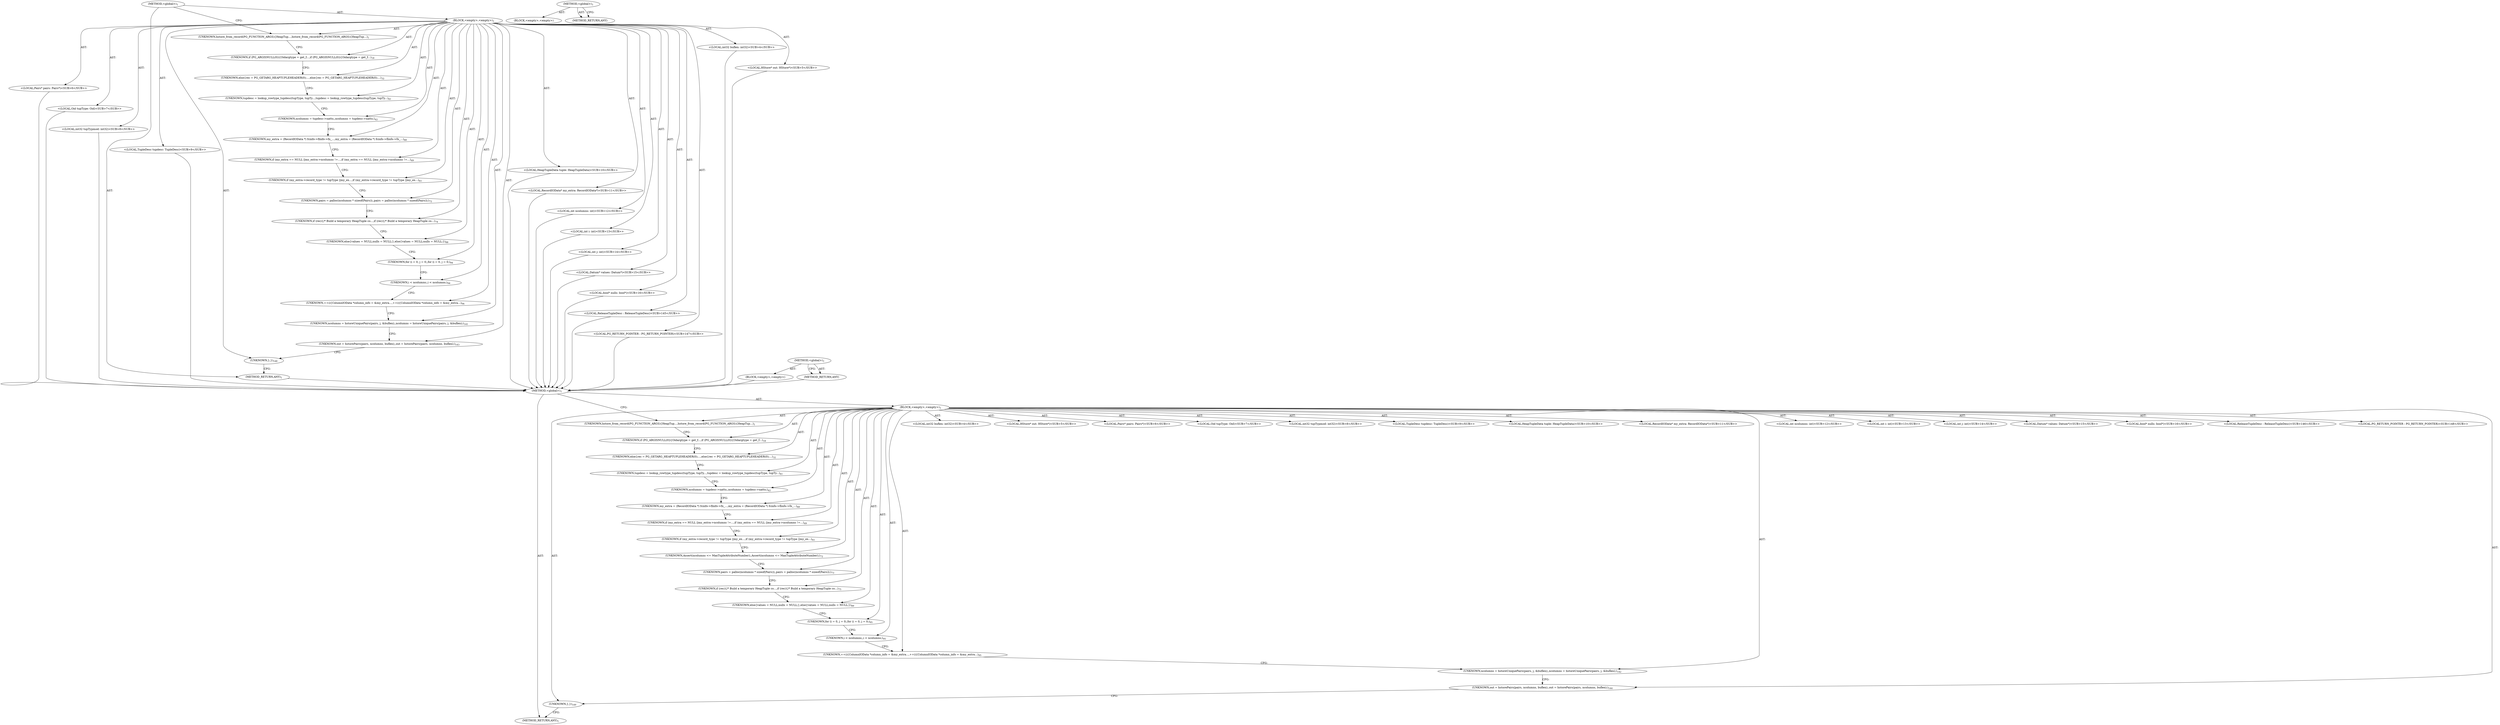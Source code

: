 digraph "&lt;global&gt;" {
vulnerable_6 [label=<(METHOD,&lt;global&gt;)<SUB>1</SUB>>];
vulnerable_7 [label=<(BLOCK,&lt;empty&gt;,&lt;empty&gt;)<SUB>1</SUB>>];
vulnerable_8 [label=<(UNKNOWN,hstore_from_record(PG_FUNCTION_ARGS)
{
	HeapTup...,hstore_from_record(PG_FUNCTION_ARGS)
{
	HeapTup...)<SUB>1</SUB>>];
vulnerable_9 [label="<(LOCAL,int32 buflen: int32)<SUB>4</SUB>>"];
vulnerable_10 [label="<(LOCAL,HStore* out: HStore*)<SUB>5</SUB>>"];
vulnerable_11 [label="<(LOCAL,Pairs* pairs: Pairs*)<SUB>6</SUB>>"];
vulnerable_12 [label="<(LOCAL,Oid tupType: Oid)<SUB>7</SUB>>"];
vulnerable_13 [label="<(LOCAL,int32 tupTypmod: int32)<SUB>8</SUB>>"];
vulnerable_14 [label="<(LOCAL,TupleDesc tupdesc: TupleDesc)<SUB>9</SUB>>"];
vulnerable_15 [label="<(LOCAL,HeapTupleData tuple: HeapTupleData)<SUB>10</SUB>>"];
vulnerable_16 [label="<(LOCAL,RecordIOData* my_extra: RecordIOData*)<SUB>11</SUB>>"];
vulnerable_17 [label="<(LOCAL,int ncolumns: int)<SUB>12</SUB>>"];
vulnerable_18 [label="<(LOCAL,int i: int)<SUB>13</SUB>>"];
vulnerable_19 [label="<(LOCAL,int j: int)<SUB>14</SUB>>"];
vulnerable_20 [label="<(LOCAL,Datum* values: Datum*)<SUB>15</SUB>>"];
vulnerable_21 [label="<(LOCAL,bool* nulls: bool*)<SUB>16</SUB>>"];
vulnerable_22 [label=<(UNKNOWN,if (PG_ARGISNULL(0))
	{
		Oid			argtype = get_f...,if (PG_ARGISNULL(0))
	{
		Oid			argtype = get_f...)<SUB>18</SUB>>];
vulnerable_23 [label=<(UNKNOWN,else
	{
		rec = PG_GETARG_HEAPTUPLEHEADER(0);

...,else
	{
		rec = PG_GETARG_HEAPTUPLEHEADER(0);

...)<SUB>32</SUB>>];
vulnerable_24 [label=<(UNKNOWN,tupdesc = lookup_rowtype_tupdesc(tupType, tupTy...,tupdesc = lookup_rowtype_tupdesc(tupType, tupTy...)<SUB>41</SUB>>];
vulnerable_25 [label=<(UNKNOWN,ncolumns = tupdesc-&gt;natts;,ncolumns = tupdesc-&gt;natts;)<SUB>42</SUB>>];
vulnerable_26 [label=<(UNKNOWN,my_extra = (RecordIOData *) fcinfo-&gt;flinfo-&gt;fn_...,my_extra = (RecordIOData *) fcinfo-&gt;flinfo-&gt;fn_...)<SUB>48</SUB>>];
vulnerable_27 [label=<(UNKNOWN,if (my_extra == NULL ||
		my_extra-&gt;ncolumns !=...,if (my_extra == NULL ||
		my_extra-&gt;ncolumns !=...)<SUB>49</SUB>>];
vulnerable_28 [label=<(UNKNOWN,if (my_extra-&gt;record_type != tupType ||
		my_ex...,if (my_extra-&gt;record_type != tupType ||
		my_ex...)<SUB>61</SUB>>];
vulnerable_29 [label=<(UNKNOWN,pairs = palloc(ncolumns * sizeof(Pairs));,pairs = palloc(ncolumns * sizeof(Pairs));)<SUB>72</SUB>>];
vulnerable_30 [label=<(UNKNOWN,if (rec)
	{
		/* Build a temporary HeapTuple co...,if (rec)
	{
		/* Build a temporary HeapTuple co...)<SUB>74</SUB>>];
vulnerable_31 [label=<(UNKNOWN,else
	{
		values = NULL;
		nulls = NULL;
	},else
	{
		values = NULL;
		nulls = NULL;
	})<SUB>88</SUB>>];
vulnerable_32 [label=<(UNKNOWN,for (i = 0, j = 0;,for (i = 0, j = 0;)<SUB>94</SUB>>];
vulnerable_33 [label=<(UNKNOWN,i &lt; ncolumns;,i &lt; ncolumns;)<SUB>94</SUB>>];
vulnerable_34 [label=<(UNKNOWN,++i)
	{
		ColumnIOData *column_info = &amp;my_extra...,++i)
	{
		ColumnIOData *column_info = &amp;my_extra...)<SUB>94</SUB>>];
vulnerable_35 [label=<(UNKNOWN,ncolumns = hstoreUniquePairs(pairs, j, &amp;buflen);,ncolumns = hstoreUniquePairs(pairs, j, &amp;buflen);)<SUB>141</SUB>>];
vulnerable_36 [label=<(UNKNOWN,out = hstorePairs(pairs, ncolumns, buflen);,out = hstorePairs(pairs, ncolumns, buflen);)<SUB>143</SUB>>];
vulnerable_37 [label="<(LOCAL,ReleaseTupleDesc : ReleaseTupleDesc)<SUB>145</SUB>>"];
vulnerable_38 [label="<(LOCAL,PG_RETURN_POINTER : PG_RETURN_POINTER)<SUB>147</SUB>>"];
vulnerable_39 [label=<(UNKNOWN,},})<SUB>148</SUB>>];
vulnerable_40 [label=<(METHOD_RETURN,ANY)<SUB>1</SUB>>];
vulnerable_69 [label=<(METHOD,&lt;global&gt;)<SUB>1</SUB>>];
vulnerable_70 [label=<(BLOCK,&lt;empty&gt;,&lt;empty&gt;)>];
vulnerable_71 [label=<(METHOD_RETURN,ANY)>];
fixed_6 [label=<(METHOD,&lt;global&gt;)<SUB>1</SUB>>];
fixed_7 [label=<(BLOCK,&lt;empty&gt;,&lt;empty&gt;)<SUB>1</SUB>>];
fixed_8 [label=<(UNKNOWN,hstore_from_record(PG_FUNCTION_ARGS)
{
	HeapTup...,hstore_from_record(PG_FUNCTION_ARGS)
{
	HeapTup...)<SUB>1</SUB>>];
fixed_9 [label="<(LOCAL,int32 buflen: int32)<SUB>4</SUB>>"];
fixed_10 [label="<(LOCAL,HStore* out: HStore*)<SUB>5</SUB>>"];
fixed_11 [label="<(LOCAL,Pairs* pairs: Pairs*)<SUB>6</SUB>>"];
fixed_12 [label="<(LOCAL,Oid tupType: Oid)<SUB>7</SUB>>"];
fixed_13 [label="<(LOCAL,int32 tupTypmod: int32)<SUB>8</SUB>>"];
fixed_14 [label="<(LOCAL,TupleDesc tupdesc: TupleDesc)<SUB>9</SUB>>"];
fixed_15 [label="<(LOCAL,HeapTupleData tuple: HeapTupleData)<SUB>10</SUB>>"];
fixed_16 [label="<(LOCAL,RecordIOData* my_extra: RecordIOData*)<SUB>11</SUB>>"];
fixed_17 [label="<(LOCAL,int ncolumns: int)<SUB>12</SUB>>"];
fixed_18 [label="<(LOCAL,int i: int)<SUB>13</SUB>>"];
fixed_19 [label="<(LOCAL,int j: int)<SUB>14</SUB>>"];
fixed_20 [label="<(LOCAL,Datum* values: Datum*)<SUB>15</SUB>>"];
fixed_21 [label="<(LOCAL,bool* nulls: bool*)<SUB>16</SUB>>"];
fixed_22 [label=<(UNKNOWN,if (PG_ARGISNULL(0))
	{
		Oid			argtype = get_f...,if (PG_ARGISNULL(0))
	{
		Oid			argtype = get_f...)<SUB>18</SUB>>];
fixed_23 [label=<(UNKNOWN,else
	{
		rec = PG_GETARG_HEAPTUPLEHEADER(0);

...,else
	{
		rec = PG_GETARG_HEAPTUPLEHEADER(0);

...)<SUB>32</SUB>>];
fixed_24 [label=<(UNKNOWN,tupdesc = lookup_rowtype_tupdesc(tupType, tupTy...,tupdesc = lookup_rowtype_tupdesc(tupType, tupTy...)<SUB>41</SUB>>];
fixed_25 [label=<(UNKNOWN,ncolumns = tupdesc-&gt;natts;,ncolumns = tupdesc-&gt;natts;)<SUB>42</SUB>>];
fixed_26 [label=<(UNKNOWN,my_extra = (RecordIOData *) fcinfo-&gt;flinfo-&gt;fn_...,my_extra = (RecordIOData *) fcinfo-&gt;flinfo-&gt;fn_...)<SUB>48</SUB>>];
fixed_27 [label=<(UNKNOWN,if (my_extra == NULL ||
		my_extra-&gt;ncolumns !=...,if (my_extra == NULL ||
		my_extra-&gt;ncolumns !=...)<SUB>49</SUB>>];
fixed_28 [label=<(UNKNOWN,if (my_extra-&gt;record_type != tupType ||
		my_ex...,if (my_extra-&gt;record_type != tupType ||
		my_ex...)<SUB>61</SUB>>];
fixed_29 [label=<(UNKNOWN,Assert(ncolumns &lt;= MaxTupleAttributeNumber);,Assert(ncolumns &lt;= MaxTupleAttributeNumber);)<SUB>72</SUB>>];
fixed_30 [label=<(UNKNOWN,pairs = palloc(ncolumns * sizeof(Pairs));,pairs = palloc(ncolumns * sizeof(Pairs));)<SUB>73</SUB>>];
fixed_31 [label=<(UNKNOWN,if (rec)
	{
		/* Build a temporary HeapTuple co...,if (rec)
	{
		/* Build a temporary HeapTuple co...)<SUB>75</SUB>>];
fixed_32 [label=<(UNKNOWN,else
	{
		values = NULL;
		nulls = NULL;
	},else
	{
		values = NULL;
		nulls = NULL;
	})<SUB>89</SUB>>];
fixed_33 [label=<(UNKNOWN,for (i = 0, j = 0;,for (i = 0, j = 0;)<SUB>95</SUB>>];
fixed_34 [label=<(UNKNOWN,i &lt; ncolumns;,i &lt; ncolumns;)<SUB>95</SUB>>];
fixed_35 [label=<(UNKNOWN,++i)
	{
		ColumnIOData *column_info = &amp;my_extra...,++i)
	{
		ColumnIOData *column_info = &amp;my_extra...)<SUB>95</SUB>>];
fixed_36 [label=<(UNKNOWN,ncolumns = hstoreUniquePairs(pairs, j, &amp;buflen);,ncolumns = hstoreUniquePairs(pairs, j, &amp;buflen);)<SUB>142</SUB>>];
fixed_37 [label=<(UNKNOWN,out = hstorePairs(pairs, ncolumns, buflen);,out = hstorePairs(pairs, ncolumns, buflen);)<SUB>144</SUB>>];
fixed_38 [label="<(LOCAL,ReleaseTupleDesc : ReleaseTupleDesc)<SUB>146</SUB>>"];
fixed_39 [label="<(LOCAL,PG_RETURN_POINTER : PG_RETURN_POINTER)<SUB>148</SUB>>"];
fixed_40 [label=<(UNKNOWN,},})<SUB>149</SUB>>];
fixed_41 [label=<(METHOD_RETURN,ANY)<SUB>1</SUB>>];
fixed_70 [label=<(METHOD,&lt;global&gt;)<SUB>1</SUB>>];
fixed_71 [label=<(BLOCK,&lt;empty&gt;,&lt;empty&gt;)>];
fixed_72 [label=<(METHOD_RETURN,ANY)>];
vulnerable_6 -> vulnerable_7  [key=0, label="AST: "];
vulnerable_6 -> vulnerable_40  [key=0, label="AST: "];
vulnerable_6 -> vulnerable_8  [key=0, label="CFG: "];
vulnerable_7 -> vulnerable_8  [key=0, label="AST: "];
vulnerable_7 -> vulnerable_9  [key=0, label="AST: "];
vulnerable_7 -> vulnerable_10  [key=0, label="AST: "];
vulnerable_7 -> vulnerable_11  [key=0, label="AST: "];
vulnerable_7 -> vulnerable_12  [key=0, label="AST: "];
vulnerable_7 -> vulnerable_13  [key=0, label="AST: "];
vulnerable_7 -> vulnerable_14  [key=0, label="AST: "];
vulnerable_7 -> vulnerable_15  [key=0, label="AST: "];
vulnerable_7 -> vulnerable_16  [key=0, label="AST: "];
vulnerable_7 -> vulnerable_17  [key=0, label="AST: "];
vulnerable_7 -> vulnerable_18  [key=0, label="AST: "];
vulnerable_7 -> vulnerable_19  [key=0, label="AST: "];
vulnerable_7 -> vulnerable_20  [key=0, label="AST: "];
vulnerable_7 -> vulnerable_21  [key=0, label="AST: "];
vulnerable_7 -> vulnerable_22  [key=0, label="AST: "];
vulnerable_7 -> vulnerable_23  [key=0, label="AST: "];
vulnerable_7 -> vulnerable_24  [key=0, label="AST: "];
vulnerable_7 -> vulnerable_25  [key=0, label="AST: "];
vulnerable_7 -> vulnerable_26  [key=0, label="AST: "];
vulnerable_7 -> vulnerable_27  [key=0, label="AST: "];
vulnerable_7 -> vulnerable_28  [key=0, label="AST: "];
vulnerable_7 -> vulnerable_29  [key=0, label="AST: "];
vulnerable_7 -> vulnerable_30  [key=0, label="AST: "];
vulnerable_7 -> vulnerable_31  [key=0, label="AST: "];
vulnerable_7 -> vulnerable_32  [key=0, label="AST: "];
vulnerable_7 -> vulnerable_33  [key=0, label="AST: "];
vulnerable_7 -> vulnerable_34  [key=0, label="AST: "];
vulnerable_7 -> vulnerable_35  [key=0, label="AST: "];
vulnerable_7 -> vulnerable_36  [key=0, label="AST: "];
vulnerable_7 -> vulnerable_37  [key=0, label="AST: "];
vulnerable_7 -> vulnerable_38  [key=0, label="AST: "];
vulnerable_7 -> vulnerable_39  [key=0, label="AST: "];
vulnerable_8 -> vulnerable_22  [key=0, label="CFG: "];
vulnerable_9 -> fixed_6  [key=0];
vulnerable_10 -> fixed_6  [key=0];
vulnerable_11 -> fixed_6  [key=0];
vulnerable_12 -> fixed_6  [key=0];
vulnerable_13 -> fixed_6  [key=0];
vulnerable_14 -> fixed_6  [key=0];
vulnerable_15 -> fixed_6  [key=0];
vulnerable_16 -> fixed_6  [key=0];
vulnerable_17 -> fixed_6  [key=0];
vulnerable_18 -> fixed_6  [key=0];
vulnerable_19 -> fixed_6  [key=0];
vulnerable_20 -> fixed_6  [key=0];
vulnerable_21 -> fixed_6  [key=0];
vulnerable_22 -> vulnerable_23  [key=0, label="CFG: "];
vulnerable_23 -> vulnerable_24  [key=0, label="CFG: "];
vulnerable_24 -> vulnerable_25  [key=0, label="CFG: "];
vulnerable_25 -> vulnerable_26  [key=0, label="CFG: "];
vulnerable_26 -> vulnerable_27  [key=0, label="CFG: "];
vulnerable_27 -> vulnerable_28  [key=0, label="CFG: "];
vulnerable_28 -> vulnerable_29  [key=0, label="CFG: "];
vulnerable_29 -> vulnerable_30  [key=0, label="CFG: "];
vulnerable_30 -> vulnerable_31  [key=0, label="CFG: "];
vulnerable_31 -> vulnerable_32  [key=0, label="CFG: "];
vulnerable_32 -> vulnerable_33  [key=0, label="CFG: "];
vulnerable_33 -> vulnerable_34  [key=0, label="CFG: "];
vulnerable_34 -> vulnerable_35  [key=0, label="CFG: "];
vulnerable_35 -> vulnerable_36  [key=0, label="CFG: "];
vulnerable_36 -> vulnerable_39  [key=0, label="CFG: "];
vulnerable_37 -> fixed_6  [key=0];
vulnerable_38 -> fixed_6  [key=0];
vulnerable_39 -> vulnerable_40  [key=0, label="CFG: "];
vulnerable_40 -> fixed_6  [key=0];
vulnerable_69 -> vulnerable_70  [key=0, label="AST: "];
vulnerable_69 -> vulnerable_71  [key=0, label="AST: "];
vulnerable_69 -> vulnerable_71  [key=1, label="CFG: "];
vulnerable_70 -> fixed_6  [key=0];
vulnerable_71 -> fixed_6  [key=0];
fixed_6 -> fixed_7  [key=0, label="AST: "];
fixed_6 -> fixed_41  [key=0, label="AST: "];
fixed_6 -> fixed_8  [key=0, label="CFG: "];
fixed_7 -> fixed_8  [key=0, label="AST: "];
fixed_7 -> fixed_9  [key=0, label="AST: "];
fixed_7 -> fixed_10  [key=0, label="AST: "];
fixed_7 -> fixed_11  [key=0, label="AST: "];
fixed_7 -> fixed_12  [key=0, label="AST: "];
fixed_7 -> fixed_13  [key=0, label="AST: "];
fixed_7 -> fixed_14  [key=0, label="AST: "];
fixed_7 -> fixed_15  [key=0, label="AST: "];
fixed_7 -> fixed_16  [key=0, label="AST: "];
fixed_7 -> fixed_17  [key=0, label="AST: "];
fixed_7 -> fixed_18  [key=0, label="AST: "];
fixed_7 -> fixed_19  [key=0, label="AST: "];
fixed_7 -> fixed_20  [key=0, label="AST: "];
fixed_7 -> fixed_21  [key=0, label="AST: "];
fixed_7 -> fixed_22  [key=0, label="AST: "];
fixed_7 -> fixed_23  [key=0, label="AST: "];
fixed_7 -> fixed_24  [key=0, label="AST: "];
fixed_7 -> fixed_25  [key=0, label="AST: "];
fixed_7 -> fixed_26  [key=0, label="AST: "];
fixed_7 -> fixed_27  [key=0, label="AST: "];
fixed_7 -> fixed_28  [key=0, label="AST: "];
fixed_7 -> fixed_29  [key=0, label="AST: "];
fixed_7 -> fixed_30  [key=0, label="AST: "];
fixed_7 -> fixed_31  [key=0, label="AST: "];
fixed_7 -> fixed_32  [key=0, label="AST: "];
fixed_7 -> fixed_33  [key=0, label="AST: "];
fixed_7 -> fixed_34  [key=0, label="AST: "];
fixed_7 -> fixed_35  [key=0, label="AST: "];
fixed_7 -> fixed_36  [key=0, label="AST: "];
fixed_7 -> fixed_37  [key=0, label="AST: "];
fixed_7 -> fixed_38  [key=0, label="AST: "];
fixed_7 -> fixed_39  [key=0, label="AST: "];
fixed_7 -> fixed_40  [key=0, label="AST: "];
fixed_8 -> fixed_22  [key=0, label="CFG: "];
fixed_22 -> fixed_23  [key=0, label="CFG: "];
fixed_23 -> fixed_24  [key=0, label="CFG: "];
fixed_24 -> fixed_25  [key=0, label="CFG: "];
fixed_25 -> fixed_26  [key=0, label="CFG: "];
fixed_26 -> fixed_27  [key=0, label="CFG: "];
fixed_27 -> fixed_28  [key=0, label="CFG: "];
fixed_28 -> fixed_29  [key=0, label="CFG: "];
fixed_29 -> fixed_30  [key=0, label="CFG: "];
fixed_30 -> fixed_31  [key=0, label="CFG: "];
fixed_31 -> fixed_32  [key=0, label="CFG: "];
fixed_32 -> fixed_33  [key=0, label="CFG: "];
fixed_33 -> fixed_34  [key=0, label="CFG: "];
fixed_34 -> fixed_35  [key=0, label="CFG: "];
fixed_35 -> fixed_36  [key=0, label="CFG: "];
fixed_36 -> fixed_37  [key=0, label="CFG: "];
fixed_37 -> fixed_40  [key=0, label="CFG: "];
fixed_40 -> fixed_41  [key=0, label="CFG: "];
fixed_70 -> fixed_71  [key=0, label="AST: "];
fixed_70 -> fixed_72  [key=0, label="AST: "];
fixed_70 -> fixed_72  [key=1, label="CFG: "];
}
